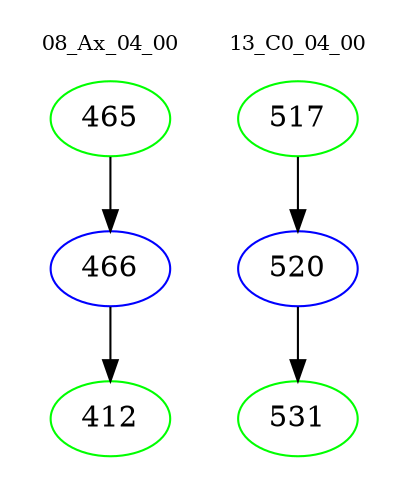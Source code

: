 digraph{
subgraph cluster_0 {
color = white
label = "08_Ax_04_00";
fontsize=10;
T0_465 [label="465", color="green"]
T0_465 -> T0_466 [color="black"]
T0_466 [label="466", color="blue"]
T0_466 -> T0_412 [color="black"]
T0_412 [label="412", color="green"]
}
subgraph cluster_1 {
color = white
label = "13_C0_04_00";
fontsize=10;
T1_517 [label="517", color="green"]
T1_517 -> T1_520 [color="black"]
T1_520 [label="520", color="blue"]
T1_520 -> T1_531 [color="black"]
T1_531 [label="531", color="green"]
}
}
